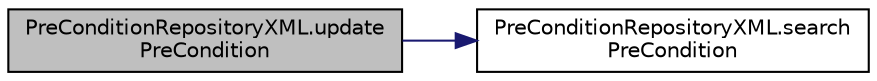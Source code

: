 digraph "PreConditionRepositoryXML.updatePreCondition"
{
  edge [fontname="Helvetica",fontsize="10",labelfontname="Helvetica",labelfontsize="10"];
  node [fontname="Helvetica",fontsize="10",shape=record];
  rankdir="LR";
  Node14 [label="PreConditionRepositoryXML.update\lPreCondition",height=0.2,width=0.4,color="black", fillcolor="grey75", style="filled", fontcolor="black"];
  Node14 -> Node15 [color="midnightblue",fontsize="10",style="solid",fontname="Helvetica"];
  Node15 [label="PreConditionRepositoryXML.search\lPreCondition",height=0.2,width=0.4,color="black", fillcolor="white", style="filled",URL="$class_pre_condition_repository_x_m_l.html#a3fbc70318be57cf9dba5eda53cc7f60e",tooltip="Searchs the pre condition. "];
}
